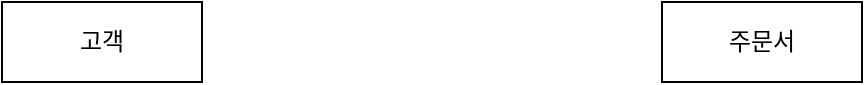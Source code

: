 <mxfile version="21.6.2" type="device">
  <diagram name="페이지-1" id="WIZMqYKVUilt6Ombw8Oc">
    <mxGraphModel dx="503" dy="527" grid="1" gridSize="10" guides="1" tooltips="1" connect="1" arrows="1" fold="1" page="1" pageScale="1" pageWidth="827" pageHeight="1169" math="0" shadow="0">
      <root>
        <mxCell id="0" />
        <mxCell id="1" parent="0" />
        <mxCell id="BdxXQRXpjAD1x5JrCBQC-1" value="고객" style="whiteSpace=wrap;html=1;align=center;" vertex="1" parent="1">
          <mxGeometry x="200" y="260" width="100" height="40" as="geometry" />
        </mxCell>
        <mxCell id="BdxXQRXpjAD1x5JrCBQC-2" value="주문서" style="whiteSpace=wrap;html=1;align=center;" vertex="1" parent="1">
          <mxGeometry x="530" y="260" width="100" height="40" as="geometry" />
        </mxCell>
      </root>
    </mxGraphModel>
  </diagram>
</mxfile>
